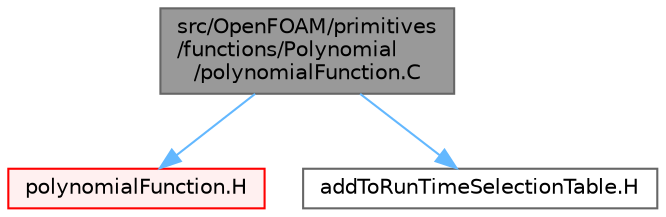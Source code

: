 digraph "src/OpenFOAM/primitives/functions/Polynomial/polynomialFunction.C"
{
 // LATEX_PDF_SIZE
  bgcolor="transparent";
  edge [fontname=Helvetica,fontsize=10,labelfontname=Helvetica,labelfontsize=10];
  node [fontname=Helvetica,fontsize=10,shape=box,height=0.2,width=0.4];
  Node1 [id="Node000001",label="src/OpenFOAM/primitives\l/functions/Polynomial\l/polynomialFunction.C",height=0.2,width=0.4,color="gray40", fillcolor="grey60", style="filled", fontcolor="black",tooltip=" "];
  Node1 -> Node2 [id="edge1_Node000001_Node000002",color="steelblue1",style="solid",tooltip=" "];
  Node2 [id="Node000002",label="polynomialFunction.H",height=0.2,width=0.4,color="red", fillcolor="#FFF0F0", style="filled",URL="$polynomialFunction_8H.html",tooltip=" "];
  Node1 -> Node118 [id="edge2_Node000001_Node000118",color="steelblue1",style="solid",tooltip=" "];
  Node118 [id="Node000118",label="addToRunTimeSelectionTable.H",height=0.2,width=0.4,color="grey40", fillcolor="white", style="filled",URL="$addToRunTimeSelectionTable_8H.html",tooltip="Macros for easy insertion into run-time selection tables."];
}
